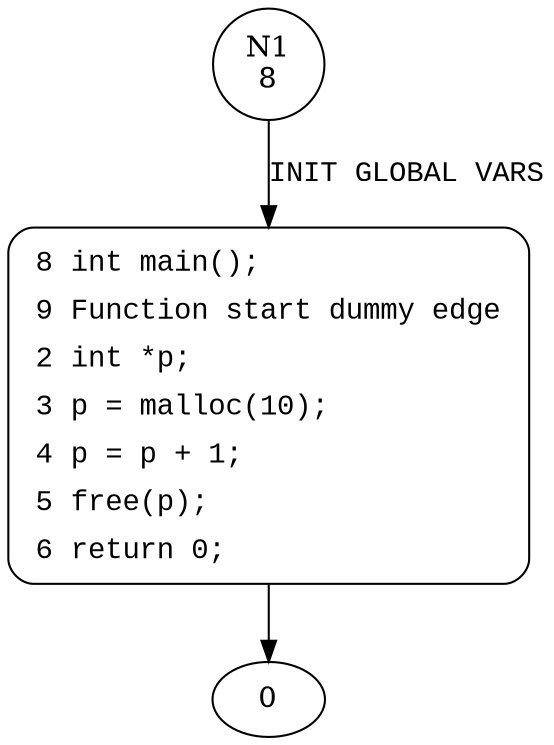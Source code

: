 digraph main {
1 [shape="circle" label="N1\n8"]
8 [shape="circle" label="N8\n7"]
8 [style="filled,bold" penwidth="1" fillcolor="white" fontname="Courier New" shape="Mrecord" label=<<table border="0" cellborder="0" cellpadding="3" bgcolor="white"><tr><td align="right">8</td><td align="left">int main();</td></tr><tr><td align="right">9</td><td align="left">Function start dummy edge</td></tr><tr><td align="right">2</td><td align="left">int *p;</td></tr><tr><td align="right">3</td><td align="left">p = malloc(10);</td></tr><tr><td align="right">4</td><td align="left">p = p + 1;</td></tr><tr><td align="right">5</td><td align="left">free(p);</td></tr><tr><td align="right">6</td><td align="left">return 0;</td></tr></table>>]
8 -> 0[label=""]
1 -> 8 [label="INIT GLOBAL VARS" fontname="Courier New"]
}